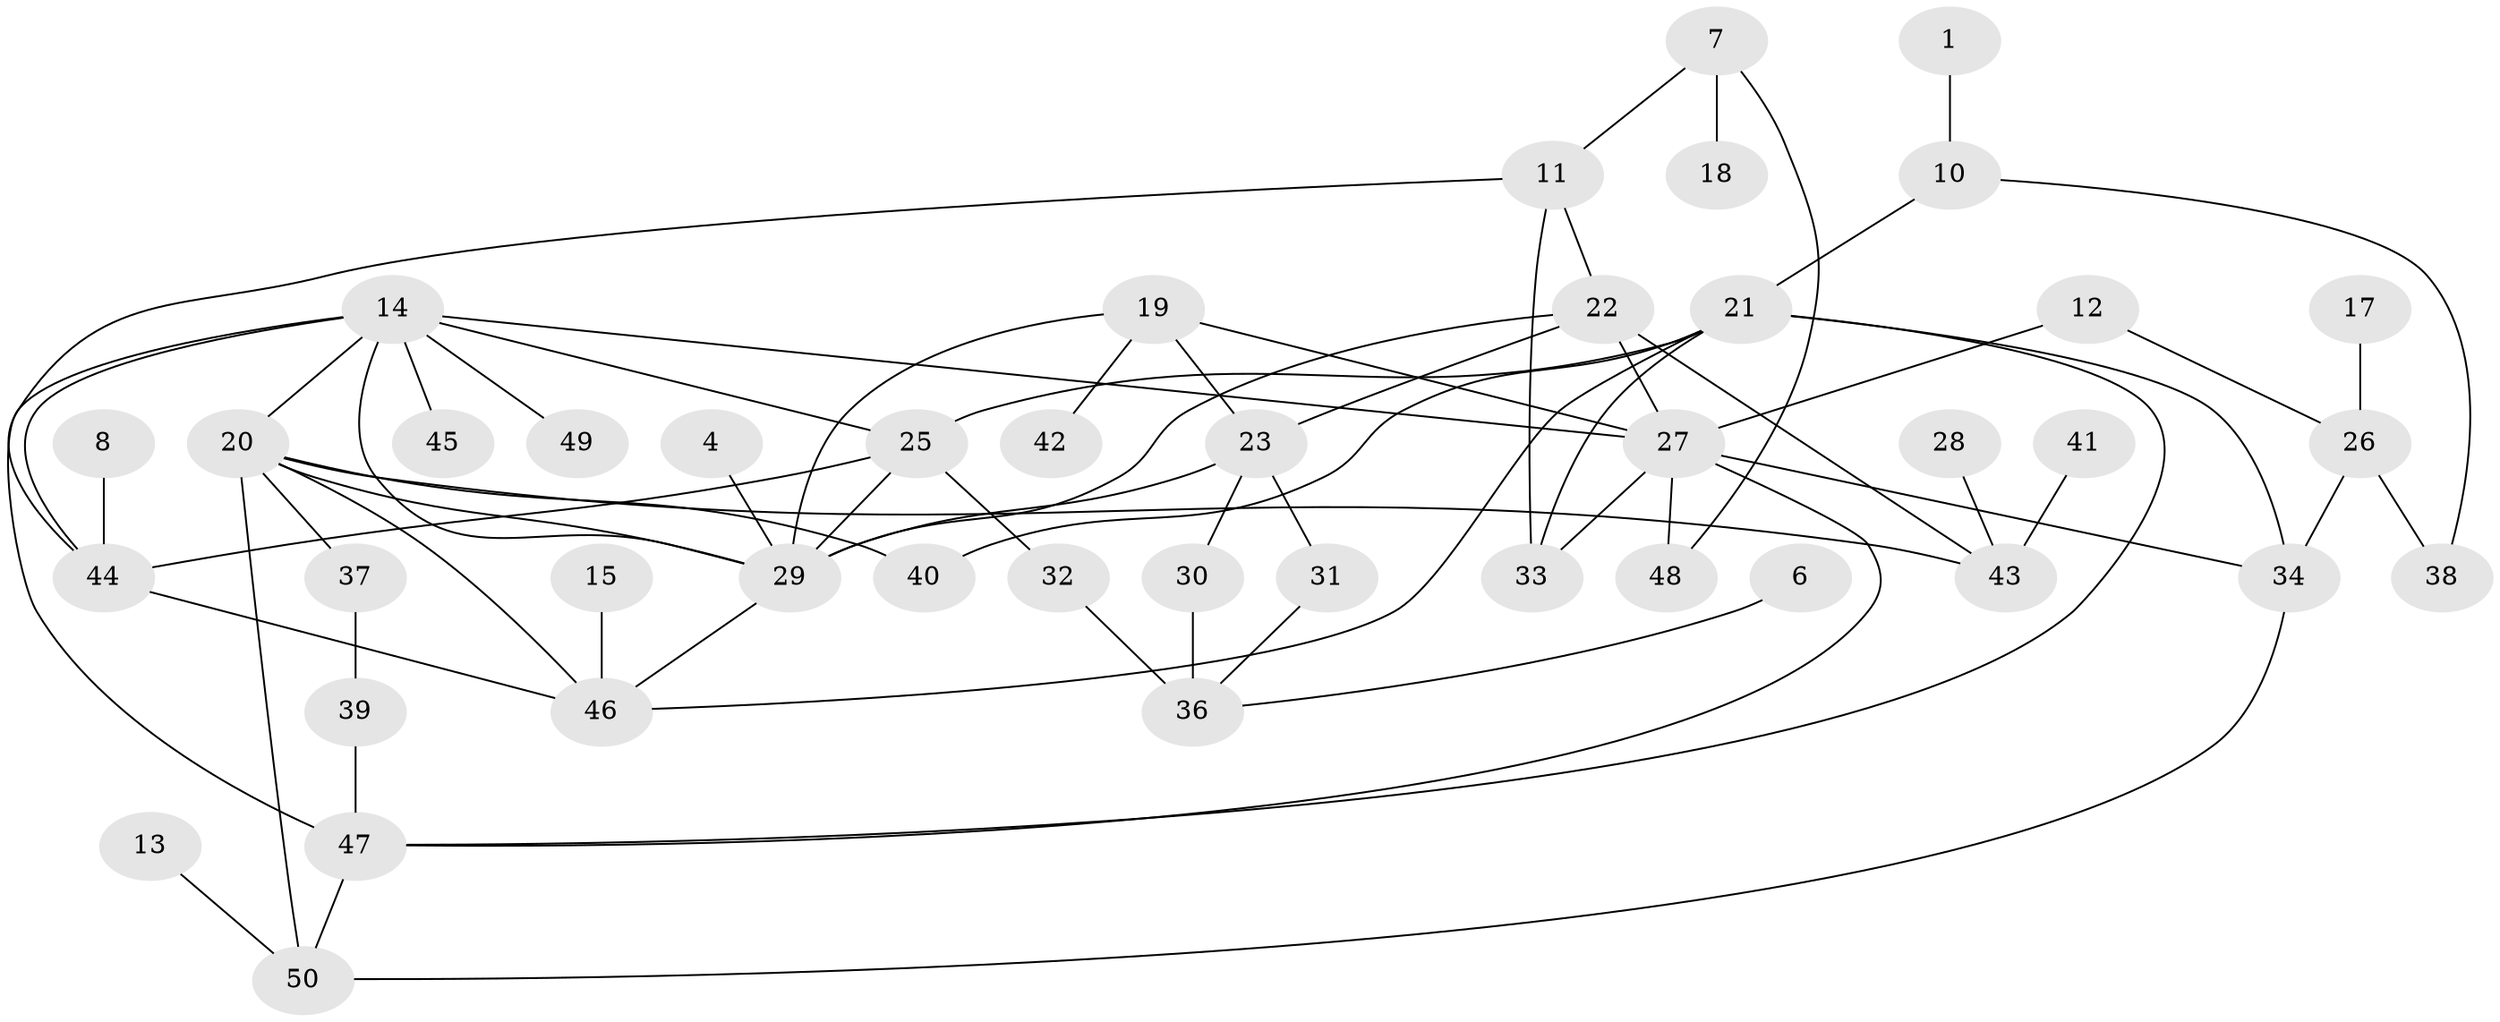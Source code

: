 // original degree distribution, {5: 0.1111111111111111, 3: 0.1919191919191919, 1: 0.24242424242424243, 0: 0.0707070707070707, 4: 0.15151515151515152, 2: 0.2222222222222222, 6: 0.010101010101010102}
// Generated by graph-tools (version 1.1) at 2025/00/03/09/25 03:00:49]
// undirected, 43 vertices, 68 edges
graph export_dot {
graph [start="1"]
  node [color=gray90,style=filled];
  1;
  4;
  6;
  7;
  8;
  10;
  11;
  12;
  13;
  14;
  15;
  17;
  18;
  19;
  20;
  21;
  22;
  23;
  25;
  26;
  27;
  28;
  29;
  30;
  31;
  32;
  33;
  34;
  36;
  37;
  38;
  39;
  40;
  41;
  42;
  43;
  44;
  45;
  46;
  47;
  48;
  49;
  50;
  1 -- 10 [weight=1.0];
  4 -- 29 [weight=1.0];
  6 -- 36 [weight=1.0];
  7 -- 11 [weight=1.0];
  7 -- 18 [weight=1.0];
  7 -- 48 [weight=1.0];
  8 -- 44 [weight=1.0];
  10 -- 21 [weight=2.0];
  10 -- 38 [weight=1.0];
  11 -- 22 [weight=1.0];
  11 -- 33 [weight=1.0];
  11 -- 44 [weight=1.0];
  12 -- 26 [weight=1.0];
  12 -- 27 [weight=1.0];
  13 -- 50 [weight=1.0];
  14 -- 20 [weight=1.0];
  14 -- 25 [weight=1.0];
  14 -- 27 [weight=1.0];
  14 -- 29 [weight=1.0];
  14 -- 44 [weight=1.0];
  14 -- 45 [weight=1.0];
  14 -- 47 [weight=1.0];
  14 -- 49 [weight=1.0];
  15 -- 46 [weight=1.0];
  17 -- 26 [weight=1.0];
  19 -- 23 [weight=1.0];
  19 -- 27 [weight=1.0];
  19 -- 29 [weight=1.0];
  19 -- 42 [weight=1.0];
  20 -- 29 [weight=1.0];
  20 -- 37 [weight=1.0];
  20 -- 40 [weight=1.0];
  20 -- 43 [weight=1.0];
  20 -- 46 [weight=1.0];
  20 -- 50 [weight=1.0];
  21 -- 25 [weight=1.0];
  21 -- 33 [weight=1.0];
  21 -- 34 [weight=1.0];
  21 -- 40 [weight=1.0];
  21 -- 46 [weight=1.0];
  21 -- 47 [weight=1.0];
  22 -- 23 [weight=2.0];
  22 -- 27 [weight=1.0];
  22 -- 29 [weight=1.0];
  22 -- 43 [weight=1.0];
  23 -- 29 [weight=1.0];
  23 -- 30 [weight=1.0];
  23 -- 31 [weight=1.0];
  25 -- 29 [weight=2.0];
  25 -- 32 [weight=1.0];
  25 -- 44 [weight=1.0];
  26 -- 34 [weight=1.0];
  26 -- 38 [weight=1.0];
  27 -- 33 [weight=1.0];
  27 -- 34 [weight=1.0];
  27 -- 47 [weight=1.0];
  27 -- 48 [weight=1.0];
  28 -- 43 [weight=1.0];
  29 -- 46 [weight=1.0];
  30 -- 36 [weight=2.0];
  31 -- 36 [weight=1.0];
  32 -- 36 [weight=2.0];
  34 -- 50 [weight=1.0];
  37 -- 39 [weight=1.0];
  39 -- 47 [weight=1.0];
  41 -- 43 [weight=1.0];
  44 -- 46 [weight=1.0];
  47 -- 50 [weight=1.0];
}

